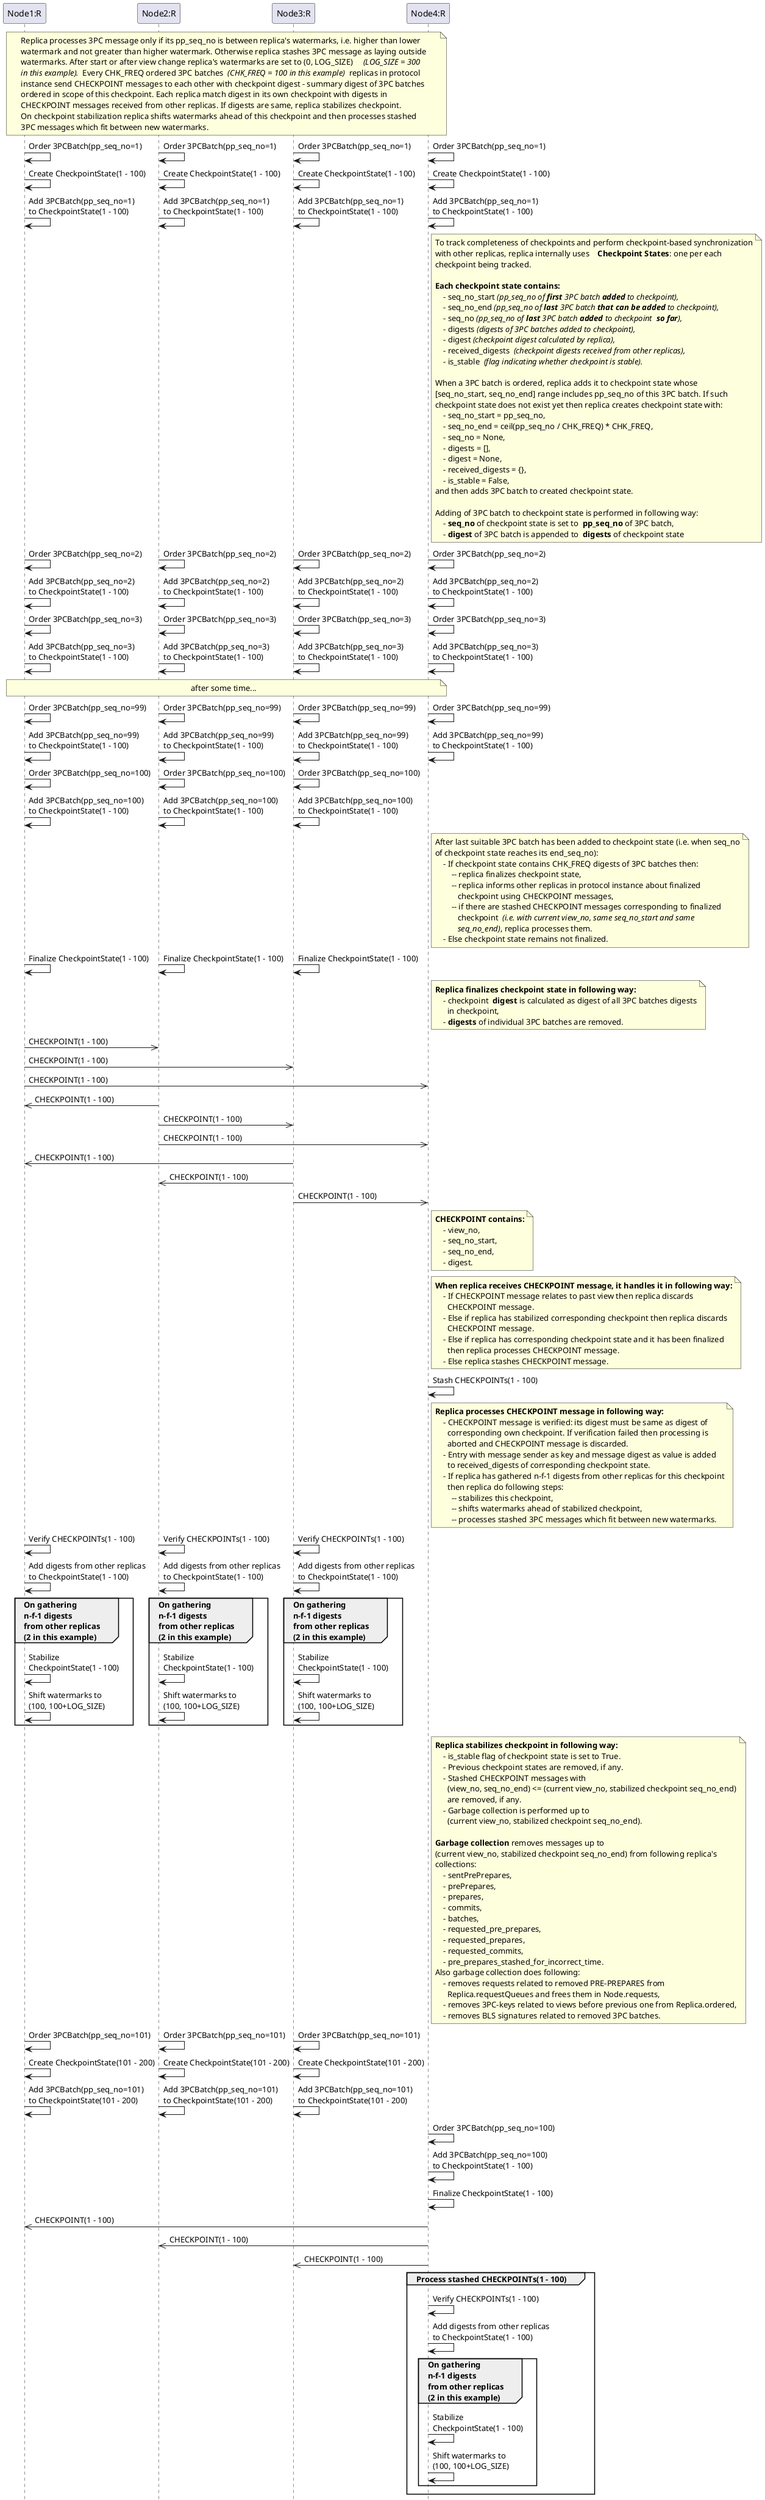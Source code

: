 @startuml
!pragma teoz true
hide footbox

participant "Node1:R" as Node1
participant "Node2:R" as Node2
participant "Node3:R" as Node3
participant "Node4:R" as Node4

note over Node1, Node4
    Replica processes 3PC message only if its pp_seq_no is between replica's watermarks, i.e. higher than lower
    watermark and not greater than higher watermark. Otherwise replica stashes 3PC message as laying outside
    watermarks. After start or after view change replica's watermarks are set to (0, LOG_SIZE)     <i>(LOG_SIZE = 300
    <i>in this example).</i>  Every CHK_FREQ ordered 3PC batches  <i>(CHK_FREQ = 100 in this example)</i>  replicas in protocol
    instance send CHECKPOINT messages to each other with checkpoint digest - summary digest of 3PC batches
    ordered in scope of this checkpoint. Each replica match digest in its own checkpoint with digests in
    CHECKPOINT messages received from other replicas. If digests are same, replica stabilizes checkpoint.
    On checkpoint stabilization replica shifts watermarks ahead of this checkpoint and then processes stashed
    3PC messages which fit between new watermarks.
end note

Node1 -> Node1: Order 3PCBatch(pp_seq_no=1)
& Node2 -> Node2: Order 3PCBatch(pp_seq_no=1)
& Node3 -> Node3: Order 3PCBatch(pp_seq_no=1)
& Node4 -> Node4: Order 3PCBatch(pp_seq_no=1)

Node1 -> Node1: Create CheckpointState(1 - 100)
& Node2 -> Node2: Create CheckpointState(1 - 100)
& Node3 -> Node3: Create CheckpointState(1 - 100)
& Node4 -> Node4: Create CheckpointState(1 - 100)

Node1 -> Node1: Add 3PCBatch(pp_seq_no=1)\nto CheckpointState(1 - 100)
& Node2 -> Node2: Add 3PCBatch(pp_seq_no=1)\nto CheckpointState(1 - 100)
& Node3 -> Node3: Add 3PCBatch(pp_seq_no=1)\nto CheckpointState(1 - 100)
& Node4 -> Node4: Add 3PCBatch(pp_seq_no=1)\nto CheckpointState(1 - 100)

note right of Node4
    To track completeness of checkpoints and perform checkpoint-based synchronization
    with other replicas, replica internally uses    <b>Checkpoint States</b>: one per each
    checkpoint being tracked.

    <b>Each checkpoint state contains:
        - seq_no_start <i>(pp_seq_no of <b>first</b> 3PC batch <b>added</b> to checkpoint),
        - seq_no_end <i>(pp_seq_no of <b>last</b> 3PC batch <b>that can be added</b> to checkpoint),
        - seq_no <i>(pp_seq_no of <b>last</b> 3PC batch <b>added</b> to checkpoint  <b>so far</b>),
        - digests <i>(digests of 3PC batches added to checkpoint),
        - digest <i>(checkpoint digest calculated by replica),
        - received_digests  <i>(checkpoint digests received from other replicas),
        - is_stable  <i>(flag indicating whether checkpoint is stable).

    When a 3PC batch is ordered, replica adds it to checkpoint state whose
    [seq_no_start, seq_no_end] range includes pp_seq_no of this 3PC batch. If such
    checkpoint state does not exist yet then replica creates checkpoint state with:
        - seq_no_start = pp_seq_no,
        - seq_no_end = ceil(pp_seq_no / CHK_FREQ) * CHK_FREQ,
        - seq_no = None,
        - digests = [],
        - digest = None,
        - received_digests = {},
        - is_stable = False,
    and then adds 3PC batch to created checkpoint state.

    Adding of 3PC batch to checkpoint state is performed in following way:
        - <b>seq_no</b> of checkpoint state is set to  <b>pp_seq_no</b> of 3PC batch,
        - <b>digest</b> of 3PC batch is appended to  <b>digests</b> of checkpoint state
end note

Node1 -> Node1: Order 3PCBatch(pp_seq_no=2)
& Node2 -> Node2: Order 3PCBatch(pp_seq_no=2)
& Node3 -> Node3: Order 3PCBatch(pp_seq_no=2)
& Node4 -> Node4: Order 3PCBatch(pp_seq_no=2)

Node1 -> Node1: Add 3PCBatch(pp_seq_no=2)\nto CheckpointState(1 - 100)
& Node2 -> Node2: Add 3PCBatch(pp_seq_no=2)\nto CheckpointState(1 - 100)
& Node3 -> Node3: Add 3PCBatch(pp_seq_no=2)\nto CheckpointState(1 - 100)
& Node4 -> Node4: Add 3PCBatch(pp_seq_no=2)\nto CheckpointState(1 - 100)

Node1 -> Node1: Order 3PCBatch(pp_seq_no=3)
& Node2 -> Node2: Order 3PCBatch(pp_seq_no=3)
& Node3 -> Node3: Order 3PCBatch(pp_seq_no=3)
& Node4 -> Node4: Order 3PCBatch(pp_seq_no=3)

Node1 -> Node1: Add 3PCBatch(pp_seq_no=3)\nto CheckpointState(1 - 100)
& Node2 -> Node2: Add 3PCBatch(pp_seq_no=3)\nto CheckpointState(1 - 100)
& Node3 -> Node3: Add 3PCBatch(pp_seq_no=3)\nto CheckpointState(1 - 100)
& Node4 -> Node4: Add 3PCBatch(pp_seq_no=3)\nto CheckpointState(1 - 100)

note over Node1, Node4
    after some time...
end note

Node1 -> Node1: Order 3PCBatch(pp_seq_no=99)
& Node2 -> Node2: Order 3PCBatch(pp_seq_no=99)
& Node3 -> Node3: Order 3PCBatch(pp_seq_no=99)
& Node4 -> Node4: Order 3PCBatch(pp_seq_no=99)

Node1 -> Node1: Add 3PCBatch(pp_seq_no=99)\nto CheckpointState(1 - 100)
& Node2 -> Node2: Add 3PCBatch(pp_seq_no=99)\nto CheckpointState(1 - 100)
& Node3 -> Node3: Add 3PCBatch(pp_seq_no=99)\nto CheckpointState(1 - 100)
& Node4 -> Node4: Add 3PCBatch(pp_seq_no=99)\nto CheckpointState(1 - 100)

Node1 -> Node1: Order 3PCBatch(pp_seq_no=100)
& Node2 -> Node2: Order 3PCBatch(pp_seq_no=100)
& Node3 -> Node3: Order 3PCBatch(pp_seq_no=100)

Node1 -> Node1: Add 3PCBatch(pp_seq_no=100)\nto CheckpointState(1 - 100)
& Node2 -> Node2: Add 3PCBatch(pp_seq_no=100)\nto CheckpointState(1 - 100)
& Node3 -> Node3: Add 3PCBatch(pp_seq_no=100)\nto CheckpointState(1 - 100)

note right of Node4
    After last suitable 3PC batch has been added to checkpoint state (i.e. when seq_no
    of checkpoint state reaches its end_seq_no):
        - If checkpoint state contains CHK_FREQ digests of 3PC batches then:
            -- replica finalizes checkpoint state,
            -- replica informs other replicas in protocol instance about finalized
               checkpoint using CHECKPOINT messages,
            -- if there are stashed CHECKPOINT messages corresponding to finalized
               checkpoint  <i>(i.e. with current view_no, same seq_no_start and same
               <i>seq_no_end)</i>, replica processes them.
        - Else checkpoint state remains not finalized.
end note

Node1 -> Node1: Finalize CheckpointState(1 - 100)
& Node2 -> Node2: Finalize CheckpointState(1 - 100)
& Node3 -> Node3: Finalize CheckpointState(1 - 100)

note right of Node4
    <b>Replica finalizes checkpoint state in following way:
        - checkpoint  <b>digest</b> is calculated as digest of all 3PC batches digests
          in checkpoint,
        - <b>digests</b> of individual 3PC batches are removed.
end note

Node1 ->> Node2: CHECKPOINT(1 - 100)
Node1 ->> Node3: CHECKPOINT(1 - 100)
Node1 ->> Node4: CHECKPOINT(1 - 100)

Node2 ->> Node1: CHECKPOINT(1 - 100)
Node2 ->> Node3: CHECKPOINT(1 - 100)
Node2 ->> Node4: CHECKPOINT(1 - 100)

Node3 ->> Node1: CHECKPOINT(1 - 100)
Node3 ->> Node2: CHECKPOINT(1 - 100)
Node3 ->> Node4: CHECKPOINT(1 - 100)

note right of Node4
    <b>CHECKPOINT contains:
        - view_no,
        - seq_no_start,
        - seq_no_end,
        - digest.
end note

note right of Node4
    <b>When replica receives CHECKPOINT message, it handles it in following way:
        - If CHECKPOINT message relates to past view then replica discards
          CHECKPOINT message.
        - Else if replica has stabilized corresponding checkpoint then replica discards
          CHECKPOINT message.
        - Else if replica has corresponding checkpoint state and it has been finalized
          then replica processes CHECKPOINT message.
        - Else replica stashes CHECKPOINT message.
end note

Node4 -> Node4: Stash CHECKPOINTs(1 - 100)

note right of Node4
    <b>Replica processes CHECKPOINT message in following way:
        - CHECKPOINT message is verified: its digest must be same as digest of
          corresponding own checkpoint. If verification failed then processing is
          aborted and CHECKPOINT message is discarded.
        - Entry with message sender as key and message digest as value is added
          to received_digests of corresponding checkpoint state.
        - If replica has gathered n-f-1 digests from other replicas for this checkpoint
          then replica do following steps:
            -- stabilizes this checkpoint,
            -- shifts watermarks ahead of stabilized checkpoint,
            -- processes stashed 3PC messages which fit between new watermarks.
end note

Node1 -> Node1: Verify CHECKPOINTs(1 - 100)
& Node2 -> Node2: Verify CHECKPOINTs(1 - 100)
& Node3 -> Node3: Verify CHECKPOINTs(1 - 100)

Node1 -> Node1: Add digests from other replicas\nto CheckpointState(1 - 100)
& Node2 -> Node2: Add digests from other replicas\nto CheckpointState(1 - 100)
& Node3 -> Node3: Add digests from other replicas\nto CheckpointState(1 - 100)

group On gathering\nn-f-1 digests\nfrom other replicas\n(2 in this example)
    Node1 -> Node1: Stabilize\nCheckpointState(1 - 100)
    Node1 -> Node1: Shift watermarks to\n(100, 100+LOG_SIZE)
end group
& group On gathering\nn-f-1 digests\nfrom other replicas\n(2 in this example)
    Node2 -> Node2: Stabilize\nCheckpointState(1 - 100)
    Node2 -> Node2: Shift watermarks to\n(100, 100+LOG_SIZE)
end group
& group On gathering\nn-f-1 digests\nfrom other replicas\n(2 in this example)
    Node3 -> Node3: Stabilize\nCheckpointState(1 - 100)
    Node3 -> Node3: Shift watermarks to\n(100, 100+LOG_SIZE)
end group

note right of Node4
    <b>Replica stabilizes checkpoint in following way:
        - is_stable flag of checkpoint state is set to True.
        - Previous checkpoint states are removed, if any.
        - Stashed CHECKPOINT messages with
          (view_no, seq_no_end) <= (current view_no, stabilized checkpoint seq_no_end)
          are removed, if any.
        - Garbage collection is performed up to
          (current view_no, stabilized checkpoint seq_no_end).

    <b>Garbage collection</b> removes messages up to
    (current view_no, stabilized checkpoint seq_no_end) from following replica's
    collections:
        - sentPrePrepares,
        - prePrepares,
        - prepares,
        - commits,
        - batches,
        - requested_pre_prepares,
        - requested_prepares,
        - requested_commits,
        - pre_prepares_stashed_for_incorrect_time.
    Also garbage collection does following:
        - removes requests related to removed PRE-PREPARES from
          Replica.requestQueues and frees them in Node.requests,
        - removes 3PC-keys related to views before previous one from Replica.ordered,
        - removes BLS signatures related to removed 3PC batches.
end note

Node1 -> Node1: Order 3PCBatch(pp_seq_no=101)
& Node2 -> Node2: Order 3PCBatch(pp_seq_no=101)
& Node3 -> Node3: Order 3PCBatch(pp_seq_no=101)

Node1 -> Node1: Create CheckpointState(101 - 200)
& Node2 -> Node2: Create CheckpointState(101 - 200)
& Node3 -> Node3: Create CheckpointState(101 - 200)

Node1 -> Node1: Add 3PCBatch(pp_seq_no=101)\nto CheckpointState(101 - 200)
& Node2 -> Node2: Add 3PCBatch(pp_seq_no=101)\nto CheckpointState(101 - 200)
& Node3 -> Node3: Add 3PCBatch(pp_seq_no=101)\nto CheckpointState(101 - 200)

Node4 -> Node4: Order 3PCBatch(pp_seq_no=100)

Node4 -> Node4: Add 3PCBatch(pp_seq_no=100)\nto CheckpointState(1 - 100)

Node4 -> Node4: Finalize CheckpointState(1 - 100)

Node4 ->> Node1: CHECKPOINT(1 - 100)
Node4 ->> Node2: CHECKPOINT(1 - 100)
Node4 ->> Node3: CHECKPOINT(1 - 100)

group Process stashed CHECKPOINTs(1 - 100)
    Node4 -> Node4: Verify CHECKPOINTs(1 - 100)

    Node4 -> Node4: Add digests from other replicas\nto CheckpointState(1 - 100)

    group On gathering\nn-f-1 digests\nfrom other replicas\n(2 in this example)
        Node4 -> Node4: Stabilize\nCheckpointState(1 - 100)
        Node4 -> Node4: Shift watermarks to\n(100, 100+LOG_SIZE)
    end group
end group

Node1 -> Node1: Discard CHECKPOINT(1 - 100)\nas already stable
& Node2 -> Node2: Discard CHECKPOINT(1 - 100)\nas already stable
& Node3 -> Node3: Discard CHECKPOINT(1 - 100)\nas already stable

Node4 -> Node4: Order 3PCBatch(pp_seq_no=101)

Node4 -> Node4: Create CheckpointState(101 - 200)

Node4 -> Node4: Add 3PCBatch(pp_seq_no=101)\nto CheckpointState(101 - 200)

Node1 -> Node1: Order 3PCBatch(pp_seq_no=102)
& Node2 -> Node2: Order 3PCBatch(pp_seq_no=102)
& Node3 -> Node3: Order 3PCBatch(pp_seq_no=102)
& Node4 -> Node4: Order 3PCBatch(pp_seq_no=102)

Node1 -> Node1: Add 3PCBatch(pp_seq_no=102)\nto CheckpointState(101 - 200)
& Node2 -> Node2: Add 3PCBatch(pp_seq_no=102)\nto CheckpointState(101 - 200)
& Node3 -> Node3: Add 3PCBatch(pp_seq_no=102)\nto CheckpointState(101 - 200)
& Node4 -> Node4: Add 3PCBatch(pp_seq_no=102)\nto CheckpointState(101 - 200)

@enduml

